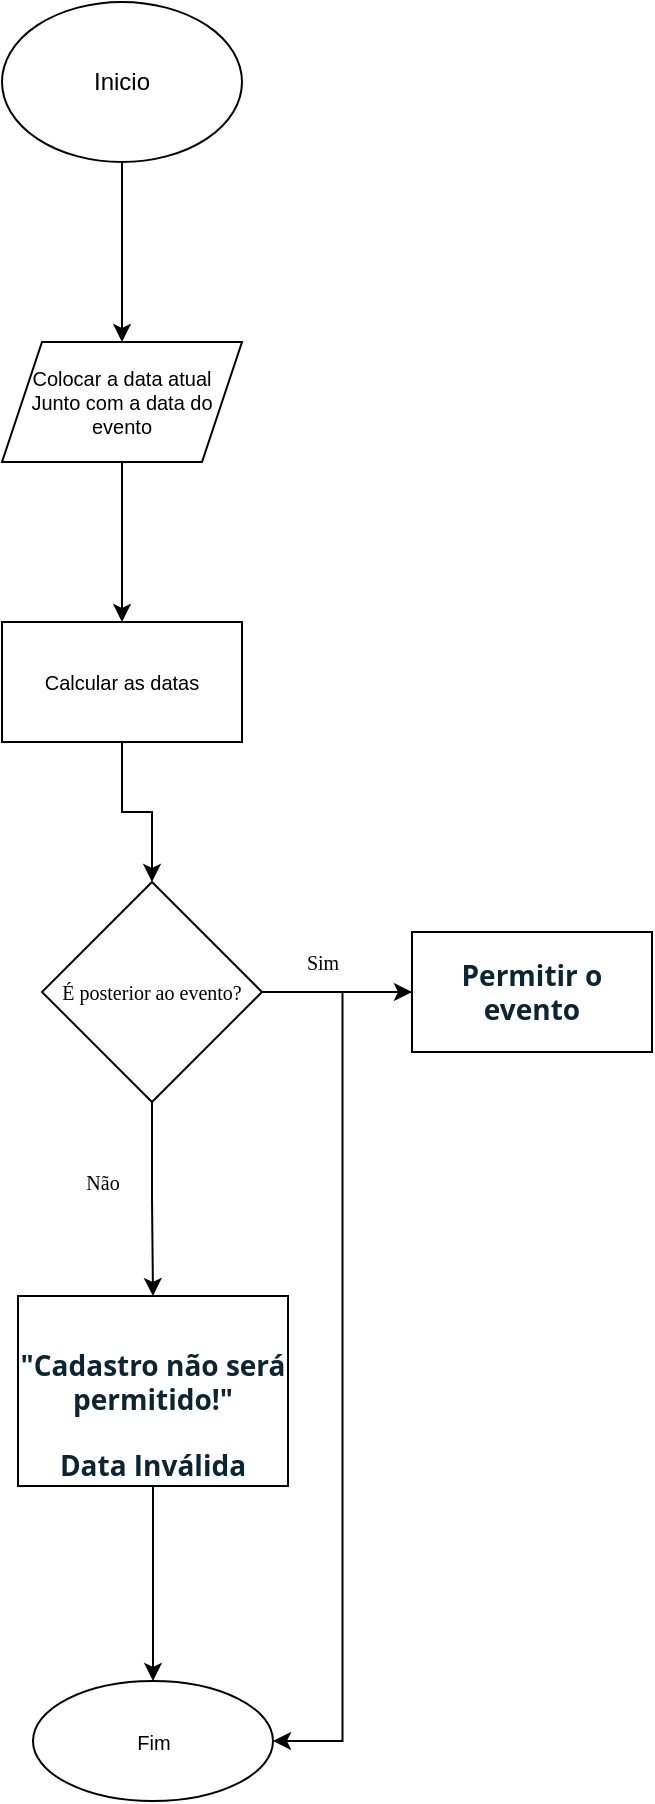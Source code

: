 <mxfile version="17.4.4" type="device"><diagram id="GRto40m-nnqW1oL_xdgr" name="Page-1"><mxGraphModel dx="744" dy="393" grid="1" gridSize="10" guides="1" tooltips="1" connect="1" arrows="1" fold="1" page="1" pageScale="1" pageWidth="827" pageHeight="1169" math="0" shadow="0"><root><mxCell id="0"/><mxCell id="1" parent="0"/><mxCell id="pJS8pXBshLVyot6TLCAf-3" value="" style="edgeStyle=orthogonalEdgeStyle;rounded=0;orthogonalLoop=1;jettySize=auto;html=1;" edge="1" parent="1" source="pJS8pXBshLVyot6TLCAf-1" target="pJS8pXBshLVyot6TLCAf-2"><mxGeometry relative="1" as="geometry"/></mxCell><mxCell id="pJS8pXBshLVyot6TLCAf-1" value="Inicio" style="ellipse;whiteSpace=wrap;html=1;" vertex="1" parent="1"><mxGeometry x="100" y="20" width="120" height="80" as="geometry"/></mxCell><mxCell id="pJS8pXBshLVyot6TLCAf-5" value="" style="edgeStyle=orthogonalEdgeStyle;rounded=0;orthogonalLoop=1;jettySize=auto;html=1;fontSize=10;" edge="1" parent="1" source="pJS8pXBshLVyot6TLCAf-2" target="pJS8pXBshLVyot6TLCAf-4"><mxGeometry relative="1" as="geometry"/></mxCell><mxCell id="pJS8pXBshLVyot6TLCAf-2" value="Colocar a data atual&lt;br style=&quot;font-size: 10px;&quot;&gt;Junto com a data do evento" style="shape=parallelogram;perimeter=parallelogramPerimeter;whiteSpace=wrap;html=1;fixedSize=1;fontSize=10;" vertex="1" parent="1"><mxGeometry x="100" y="190" width="120" height="60" as="geometry"/></mxCell><mxCell id="pJS8pXBshLVyot6TLCAf-7" value="" style="edgeStyle=orthogonalEdgeStyle;rounded=0;orthogonalLoop=1;jettySize=auto;html=1;fontSize=10;" edge="1" parent="1" source="pJS8pXBshLVyot6TLCAf-4" target="pJS8pXBshLVyot6TLCAf-6"><mxGeometry relative="1" as="geometry"/></mxCell><mxCell id="pJS8pXBshLVyot6TLCAf-4" value="Calcular as datas" style="whiteSpace=wrap;html=1;fontSize=10;" vertex="1" parent="1"><mxGeometry x="100" y="330" width="120" height="60" as="geometry"/></mxCell><mxCell id="pJS8pXBshLVyot6TLCAf-9" value="" style="edgeStyle=orthogonalEdgeStyle;rounded=0;orthogonalLoop=1;jettySize=auto;html=1;fontSize=10;" edge="1" parent="1" source="pJS8pXBshLVyot6TLCAf-6" target="pJS8pXBshLVyot6TLCAf-8"><mxGeometry relative="1" as="geometry"/></mxCell><mxCell id="pJS8pXBshLVyot6TLCAf-11" value="" style="edgeStyle=orthogonalEdgeStyle;rounded=0;orthogonalLoop=1;jettySize=auto;html=1;fontFamily=Times New Roman;fontSize=10;" edge="1" parent="1" source="pJS8pXBshLVyot6TLCAf-6" target="pJS8pXBshLVyot6TLCAf-10"><mxGeometry relative="1" as="geometry"/></mxCell><mxCell id="pJS8pXBshLVyot6TLCAf-6" value="&lt;font face=&quot;Times New Roman&quot;&gt;É posterior ao evento?&lt;/font&gt;" style="rhombus;whiteSpace=wrap;html=1;fontSize=10;" vertex="1" parent="1"><mxGeometry x="120" y="460" width="110" height="110" as="geometry"/></mxCell><mxCell id="pJS8pXBshLVyot6TLCAf-14" style="edgeStyle=orthogonalEdgeStyle;rounded=0;orthogonalLoop=1;jettySize=auto;html=1;entryX=1;entryY=0.5;entryDx=0;entryDy=0;fontFamily=Times New Roman;fontSize=10;" edge="1" parent="1" source="pJS8pXBshLVyot6TLCAf-8" target="pJS8pXBshLVyot6TLCAf-12"><mxGeometry relative="1" as="geometry"/></mxCell><mxCell id="pJS8pXBshLVyot6TLCAf-8" value="&lt;p&gt;&lt;span style=&quot;box-sizing: border-box ; font-weight: 700 ; color: rgb(13 , 37 , 50) ; font-family: &amp;#34;open sans hebrew&amp;#34; , &amp;#34;open sans&amp;#34; , sans-serif ; font-size: 14px ; background-color: rgb(255 , 255 , 255)&quot;&gt;Permitir o evento&lt;/span&gt;&lt;/p&gt;" style="whiteSpace=wrap;html=1;fontSize=10;" vertex="1" parent="1"><mxGeometry x="305" y="485" width="120" height="60" as="geometry"/></mxCell><mxCell id="pJS8pXBshLVyot6TLCAf-13" value="" style="edgeStyle=orthogonalEdgeStyle;rounded=0;orthogonalLoop=1;jettySize=auto;html=1;fontFamily=Times New Roman;fontSize=10;" edge="1" parent="1" source="pJS8pXBshLVyot6TLCAf-10" target="pJS8pXBshLVyot6TLCAf-12"><mxGeometry relative="1" as="geometry"/></mxCell><mxCell id="pJS8pXBshLVyot6TLCAf-10" value="&lt;br&gt;&lt;br&gt;&lt;strong style=&quot;box-sizing: border-box ; font-weight: 700 ; color: rgb(13 , 37 , 50) ; font-family: &amp;#34;open sans hebrew&amp;#34; , &amp;#34;open sans&amp;#34; , sans-serif ; font-size: 14px ; font-style: normal ; letter-spacing: normal ; text-indent: 0px ; text-transform: none ; word-spacing: 0px ; background-color: rgb(255 , 255 , 255)&quot;&gt;&quot;Cadastro não será permitido!&quot;&lt;br&gt;&lt;br&gt;Data Inválida&lt;/strong&gt;" style="whiteSpace=wrap;html=1;fontSize=10;" vertex="1" parent="1"><mxGeometry x="108" y="667" width="135" height="95" as="geometry"/></mxCell><mxCell id="pJS8pXBshLVyot6TLCAf-12" value="Fim" style="ellipse;whiteSpace=wrap;html=1;fontSize=10;" vertex="1" parent="1"><mxGeometry x="115.5" y="859.5" width="120" height="60" as="geometry"/></mxCell><mxCell id="pJS8pXBshLVyot6TLCAf-15" value="Sim" style="text;html=1;align=center;verticalAlign=middle;resizable=0;points=[];autosize=1;strokeColor=none;fillColor=none;fontSize=10;fontFamily=Times New Roman;" vertex="1" parent="1"><mxGeometry x="245" y="490" width="30" height="20" as="geometry"/></mxCell><mxCell id="pJS8pXBshLVyot6TLCAf-16" value="Não" style="text;html=1;align=center;verticalAlign=middle;resizable=0;points=[];autosize=1;strokeColor=none;fillColor=none;fontSize=10;fontFamily=Times New Roman;" vertex="1" parent="1"><mxGeometry x="135" y="600" width="30" height="20" as="geometry"/></mxCell></root></mxGraphModel></diagram></mxfile>